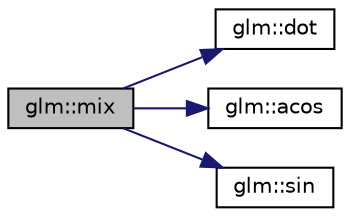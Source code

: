 digraph "glm::mix"
{
  edge [fontname="Helvetica",fontsize="10",labelfontname="Helvetica",labelfontsize="10"];
  node [fontname="Helvetica",fontsize="10",shape=record];
  rankdir="LR";
  Node1 [label="glm::mix",height=0.2,width=0.4,color="black", fillcolor="grey75", style="filled", fontcolor="black"];
  Node1 -> Node2 [color="midnightblue",fontsize="10",style="solid",fontname="Helvetica"];
  Node2 [label="glm::dot",height=0.2,width=0.4,color="black", fillcolor="white", style="filled",URL="$group__gtc__quaternion.html#gab9101d7f5b27ca682fc84e32b8fd70ad"];
  Node1 -> Node3 [color="midnightblue",fontsize="10",style="solid",fontname="Helvetica"];
  Node3 [label="glm::acos",height=0.2,width=0.4,color="black", fillcolor="white", style="filled",URL="$group__core__func__trigonometric.html#gac85497ed2e39d4cac4ac32bed4dfc506"];
  Node1 -> Node4 [color="midnightblue",fontsize="10",style="solid",fontname="Helvetica"];
  Node4 [label="glm::sin",height=0.2,width=0.4,color="black", fillcolor="white", style="filled",URL="$group__core__func__trigonometric.html#gafbab21016b7f3bc21afb09a7e42e2df1"];
}
